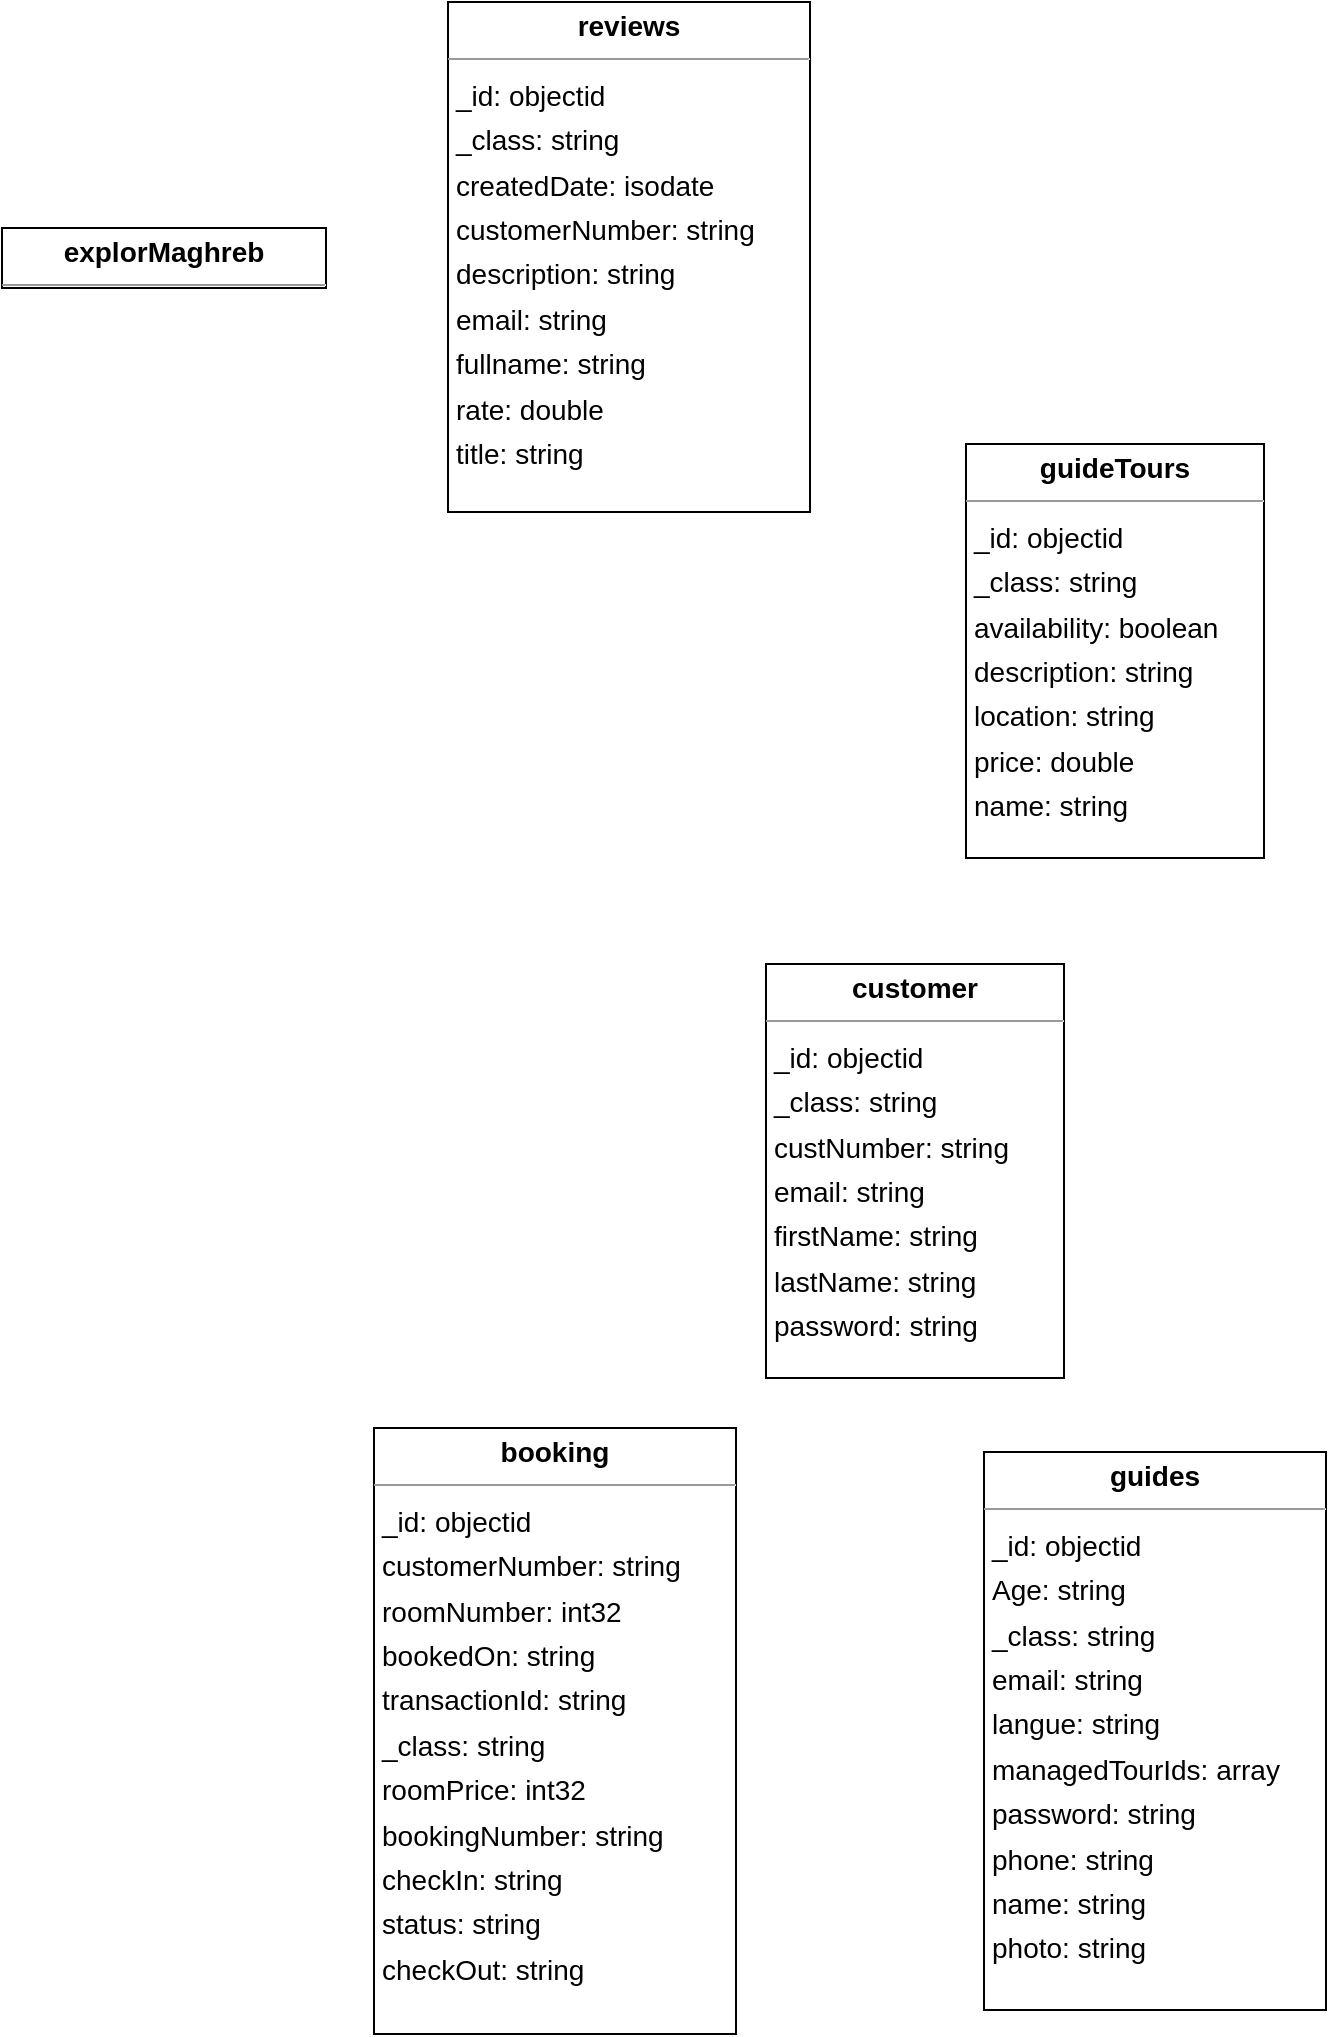 <mxGraphModel dx="0" dy="0" grid="1" gridSize="10" guides="1" tooltips="1" connect="1" arrows="1" fold="1" page="0" pageScale="1" background="none" math="0" shadow="0">
  <root>
    <mxCell id="0" />
    <mxCell id="1" parent="0" />
    <mxCell id="node3" parent="1" vertex="1" value="&lt;p style=&quot;margin:0px;margin-top:4px;text-align:center;&quot;&gt;&lt;b&gt;booking&lt;/b&gt;&lt;/p&gt;&lt;hr size=&quot;1&quot;/&gt;&lt;p style=&quot;margin:0 0 0 4px;line-height:1.6;&quot;&gt; _id: objectid&lt;br/&gt; customerNumber: string&lt;br/&gt; roomNumber: int32&lt;br/&gt; bookedOn: string&lt;br/&gt; transactionId: string&lt;br/&gt; _class: string&lt;br/&gt; roomPrice: int32&lt;br/&gt; bookingNumber: string&lt;br/&gt; checkIn: string&lt;br/&gt; status: string&lt;br/&gt; checkOut: string&lt;/p&gt;" style="verticalAlign=top;align=left;overflow=fill;fontSize=14;fontFamily=Helvetica;html=1;rounded=0;shadow=0;comic=0;labelBackgroundColor=none;strokeWidth=1;">
      <mxGeometry x="-80" y="562" width="181" height="303" as="geometry" />
    </mxCell>
    <mxCell id="node5" parent="1" vertex="1" value="&lt;p style=&quot;margin:0px;margin-top:4px;text-align:center;&quot;&gt;&lt;b&gt;customer&lt;/b&gt;&lt;/p&gt;&lt;hr size=&quot;1&quot;/&gt;&lt;p style=&quot;margin:0 0 0 4px;line-height:1.6;&quot;&gt; _id: objectid&lt;br/&gt; _class: string&lt;br/&gt; custNumber: string&lt;br/&gt; email: string&lt;br/&gt; firstName: string&lt;br/&gt; lastName: string&lt;br/&gt; password: string&lt;/p&gt;" style="verticalAlign=top;align=left;overflow=fill;fontSize=14;fontFamily=Helvetica;html=1;rounded=0;shadow=0;comic=0;labelBackgroundColor=none;strokeWidth=1;">
      <mxGeometry x="116" y="330" width="149" height="207" as="geometry" />
    </mxCell>
    <mxCell id="node4" parent="1" vertex="1" value="&lt;p style=&quot;margin:0px;margin-top:4px;text-align:center;&quot;&gt;&lt;b&gt;explorMaghreb&lt;/b&gt;&lt;/p&gt;&lt;hr size=&quot;1&quot;/&gt;" style="verticalAlign=top;align=left;overflow=fill;fontSize=14;fontFamily=Helvetica;html=1;rounded=0;shadow=0;comic=0;labelBackgroundColor=none;strokeWidth=1;">
      <mxGeometry x="-266" y="-38" width="162" height="30" as="geometry" />
    </mxCell>
    <mxCell id="node1" parent="1" vertex="1" value="&lt;p style=&quot;margin:0px;margin-top:4px;text-align:center;&quot;&gt;&lt;b&gt;guideTours&lt;/b&gt;&lt;/p&gt;&lt;hr size=&quot;1&quot;/&gt;&lt;p style=&quot;margin:0 0 0 4px;line-height:1.6;&quot;&gt; _id: objectid&lt;br/&gt; _class: string&lt;br/&gt; availability: boolean&lt;br/&gt; description: string&lt;br/&gt; location: string&lt;br/&gt; price: double&lt;br/&gt; name: string&lt;/p&gt;" style="verticalAlign=top;align=left;overflow=fill;fontSize=14;fontFamily=Helvetica;html=1;rounded=0;shadow=0;comic=0;labelBackgroundColor=none;strokeWidth=1;">
      <mxGeometry x="216" y="70" width="149" height="207" as="geometry" />
    </mxCell>
    <mxCell id="node0" parent="1" vertex="1" value="&lt;p style=&quot;margin:0px;margin-top:4px;text-align:center;&quot;&gt;&lt;b&gt;guides&lt;/b&gt;&lt;/p&gt;&lt;hr size=&quot;1&quot;/&gt;&lt;p style=&quot;margin:0 0 0 4px;line-height:1.6;&quot;&gt; _id: objectid&lt;br/&gt; Age: string&lt;br/&gt; _class: string&lt;br/&gt; email: string&lt;br/&gt; langue: string&lt;br/&gt; managedTourIds: array&lt;br/&gt; password: string&lt;br/&gt; phone: string&lt;br/&gt; name: string&lt;br/&gt; photo: string&lt;/p&gt;" style="verticalAlign=top;align=left;overflow=fill;fontSize=14;fontFamily=Helvetica;html=1;rounded=0;shadow=0;comic=0;labelBackgroundColor=none;strokeWidth=1;">
      <mxGeometry x="225" y="574" width="171" height="279" as="geometry" />
    </mxCell>
    <mxCell id="node2" parent="1" vertex="1" value="&lt;p style=&quot;margin:0px;margin-top:4px;text-align:center;&quot;&gt;&lt;b&gt;reviews&lt;/b&gt;&lt;/p&gt;&lt;hr size=&quot;1&quot;/&gt;&lt;p style=&quot;margin:0 0 0 4px;line-height:1.6;&quot;&gt; _id: objectid&lt;br/&gt; _class: string&lt;br/&gt; createdDate: isodate&lt;br/&gt; customerNumber: string&lt;br/&gt; description: string&lt;br/&gt; email: string&lt;br/&gt; fullname: string&lt;br/&gt; rate: double&lt;br/&gt; title: string&lt;/p&gt;" style="verticalAlign=top;align=left;overflow=fill;fontSize=14;fontFamily=Helvetica;html=1;rounded=0;shadow=0;comic=0;labelBackgroundColor=none;strokeWidth=1;">
      <mxGeometry x="-43" y="-151" width="181" height="255" as="geometry" />
    </mxCell>
  </root>
</mxGraphModel>